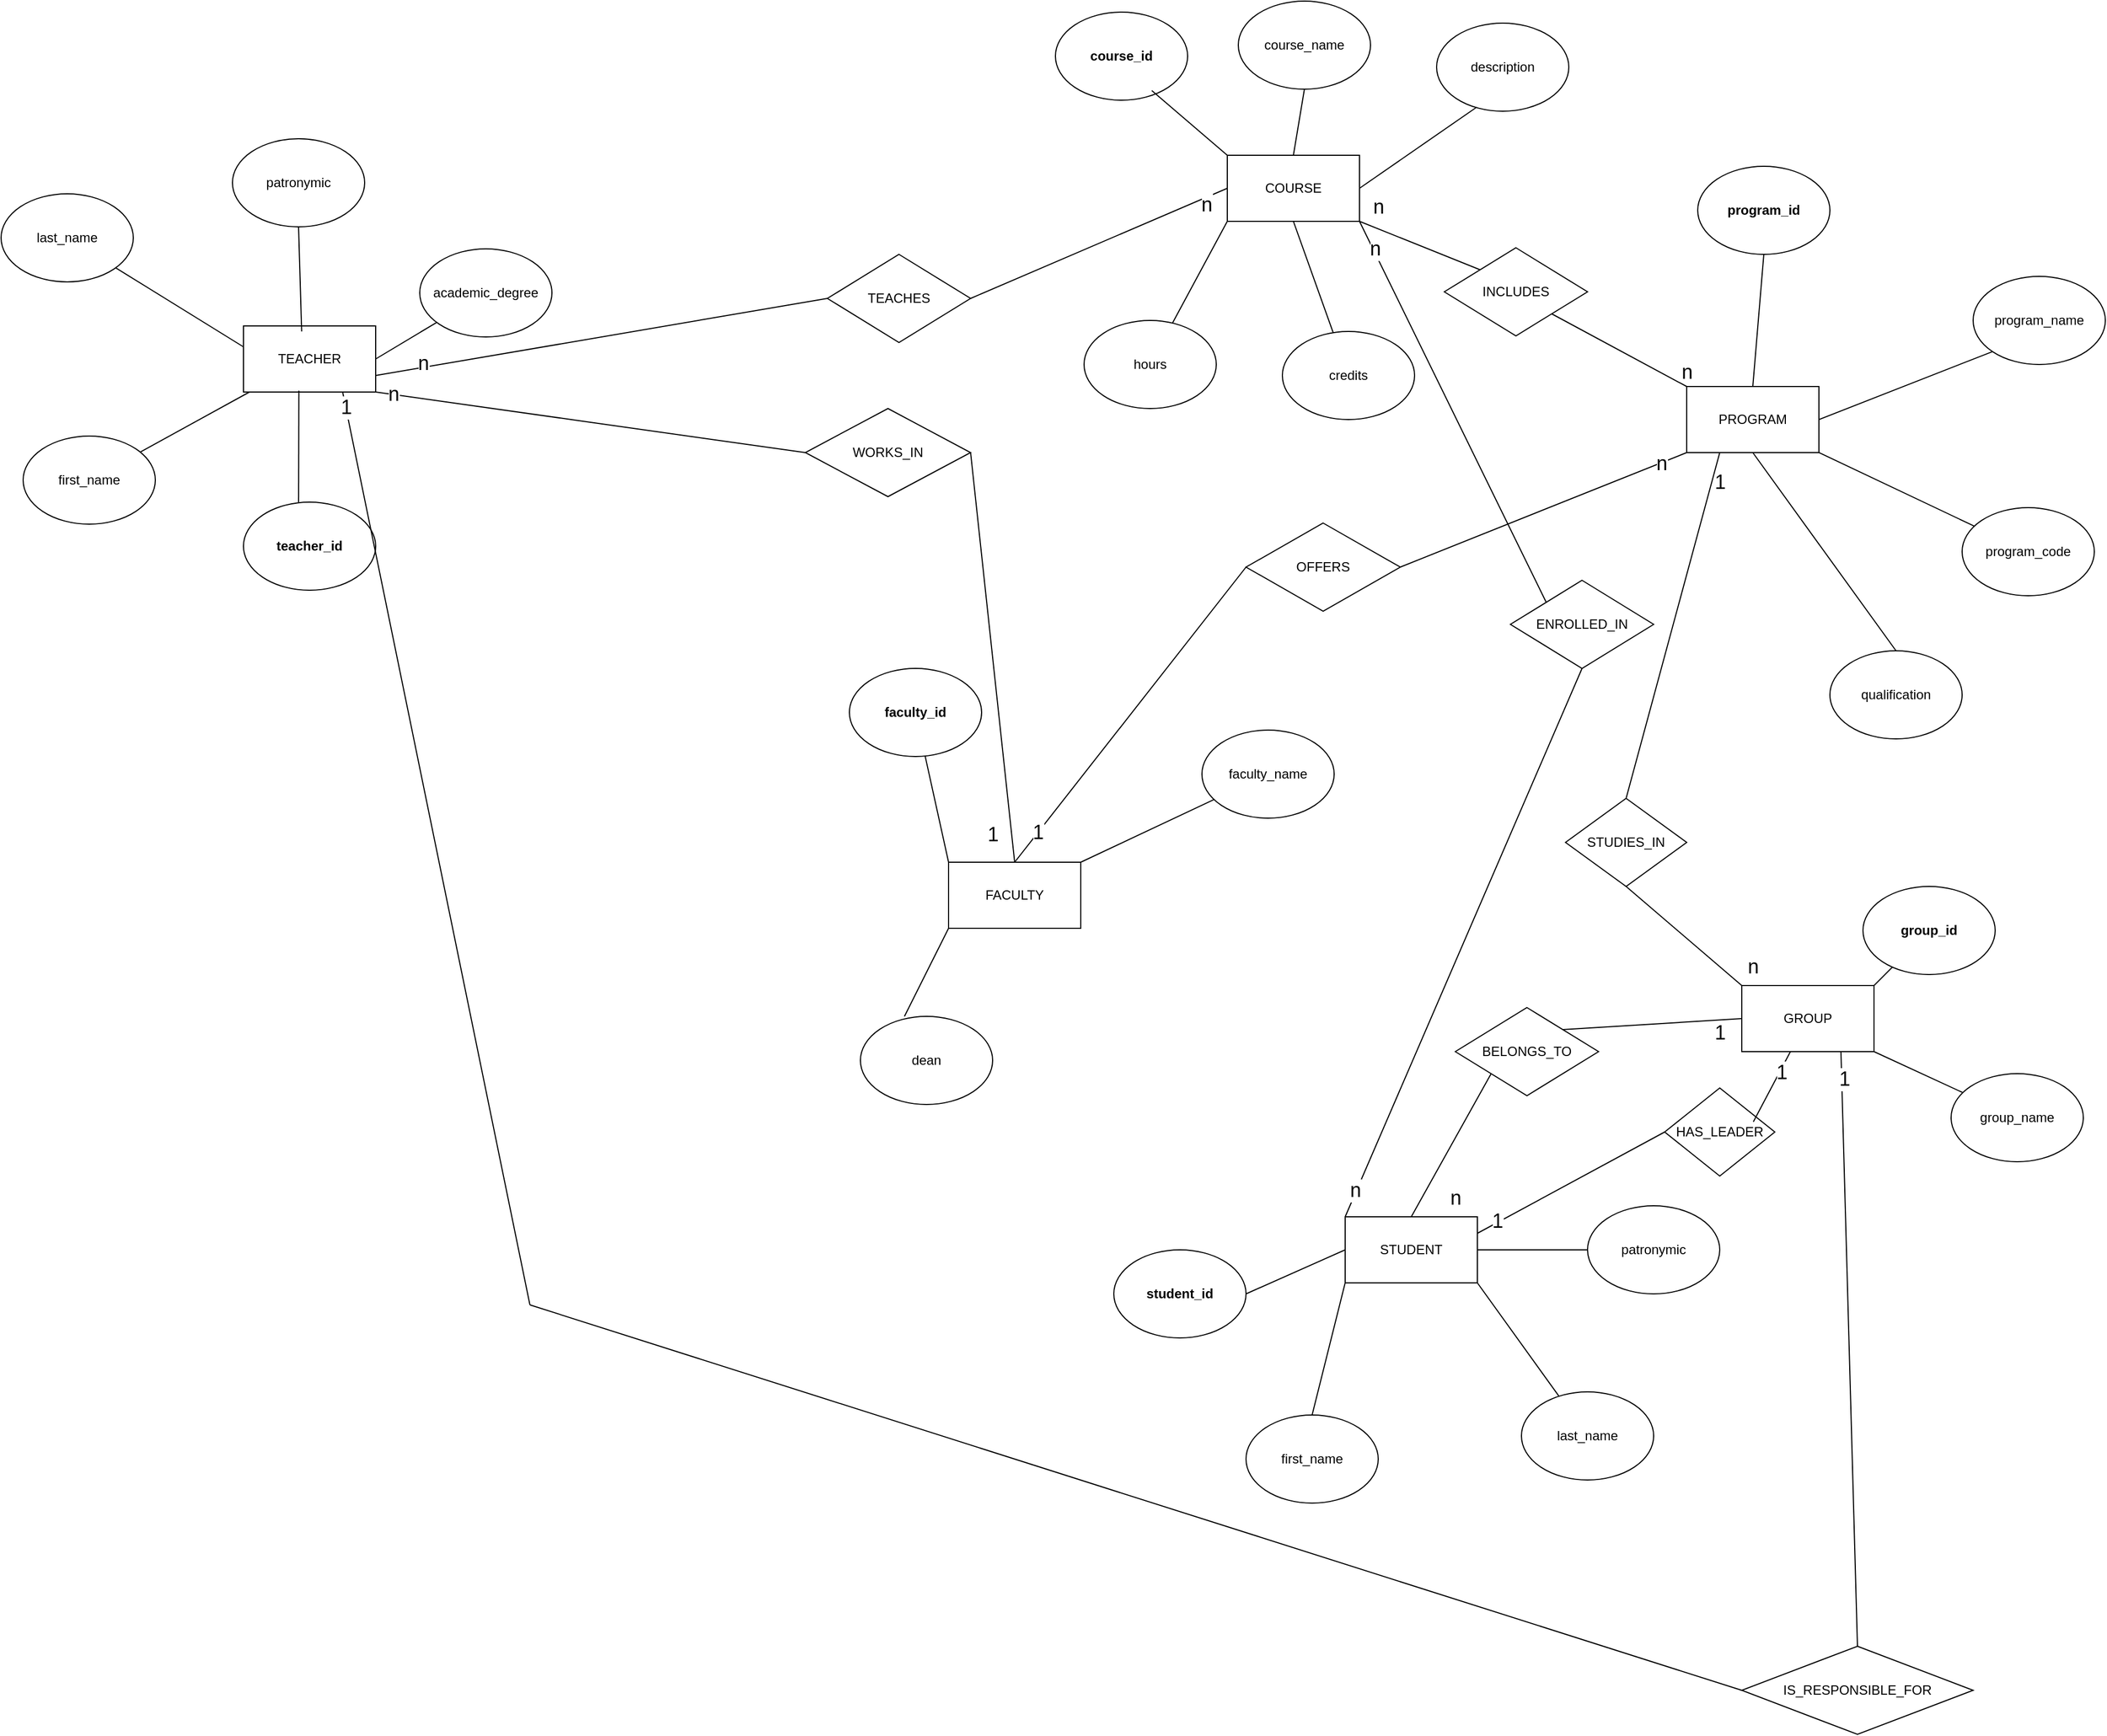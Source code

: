 <mxfile version="28.2.1">
  <diagram name="Страница — 1" id="1A4Rc3e6kyWmaYKOEMZM">
    <mxGraphModel dx="2875" dy="981" grid="1" gridSize="10" guides="1" tooltips="1" connect="1" arrows="1" fold="1" page="1" pageScale="1" pageWidth="827" pageHeight="1169" math="0" shadow="0">
      <root>
        <mxCell id="0" />
        <mxCell id="1" parent="0" />
        <mxCell id="6r_czfJmqFWzA4xo3NPq-1" value="FACULTY" style="rounded=0;whiteSpace=wrap;html=1;" vertex="1" parent="1">
          <mxGeometry x="380" y="848" width="120" height="60" as="geometry" />
        </mxCell>
        <mxCell id="6r_czfJmqFWzA4xo3NPq-2" value="PROGRAM" style="rounded=0;whiteSpace=wrap;html=1;" vertex="1" parent="1">
          <mxGeometry x="1050" y="416" width="120" height="60" as="geometry" />
        </mxCell>
        <mxCell id="6r_czfJmqFWzA4xo3NPq-3" value="TEACHER" style="rounded=0;whiteSpace=wrap;html=1;" vertex="1" parent="1">
          <mxGeometry x="-260" y="361" width="120" height="60" as="geometry" />
        </mxCell>
        <mxCell id="6r_czfJmqFWzA4xo3NPq-4" value="COURSE" style="rounded=0;whiteSpace=wrap;html=1;" vertex="1" parent="1">
          <mxGeometry x="633" y="206" width="120" height="60" as="geometry" />
        </mxCell>
        <mxCell id="6r_czfJmqFWzA4xo3NPq-5" value="GROUP" style="rounded=0;whiteSpace=wrap;html=1;" vertex="1" parent="1">
          <mxGeometry x="1100" y="960" width="120" height="60" as="geometry" />
        </mxCell>
        <mxCell id="6r_czfJmqFWzA4xo3NPq-6" value="STUDENT" style="rounded=0;whiteSpace=wrap;html=1;" vertex="1" parent="1">
          <mxGeometry x="740" y="1170" width="120" height="60" as="geometry" />
        </mxCell>
        <mxCell id="6r_czfJmqFWzA4xo3NPq-8" value="&lt;b&gt;faculty_id&lt;/b&gt;" style="ellipse;whiteSpace=wrap;html=1;" vertex="1" parent="1">
          <mxGeometry x="290" y="672" width="120" height="80" as="geometry" />
        </mxCell>
        <mxCell id="6r_czfJmqFWzA4xo3NPq-10" value="faculty_name" style="ellipse;whiteSpace=wrap;html=1;" vertex="1" parent="1">
          <mxGeometry x="610" y="728" width="120" height="80" as="geometry" />
        </mxCell>
        <mxCell id="6r_czfJmqFWzA4xo3NPq-11" value="dean" style="ellipse;whiteSpace=wrap;html=1;" vertex="1" parent="1">
          <mxGeometry x="300" y="988" width="120" height="80" as="geometry" />
        </mxCell>
        <mxCell id="6r_czfJmqFWzA4xo3NPq-12" value="" style="endArrow=none;html=1;rounded=0;exitX=0;exitY=0;exitDx=0;exitDy=0;" edge="1" parent="1" source="6r_czfJmqFWzA4xo3NPq-1" target="6r_czfJmqFWzA4xo3NPq-8">
          <mxGeometry width="50" height="50" relative="1" as="geometry">
            <mxPoint x="340" y="888" as="sourcePoint" />
            <mxPoint x="390" y="838" as="targetPoint" />
          </mxGeometry>
        </mxCell>
        <mxCell id="6r_czfJmqFWzA4xo3NPq-13" value="" style="endArrow=none;html=1;rounded=0;exitX=0.333;exitY=0;exitDx=0;exitDy=0;exitPerimeter=0;entryX=0;entryY=1;entryDx=0;entryDy=0;" edge="1" parent="1" source="6r_czfJmqFWzA4xo3NPq-11" target="6r_czfJmqFWzA4xo3NPq-1">
          <mxGeometry width="50" height="50" relative="1" as="geometry">
            <mxPoint x="340" y="888" as="sourcePoint" />
            <mxPoint x="390" y="838" as="targetPoint" />
          </mxGeometry>
        </mxCell>
        <mxCell id="6r_czfJmqFWzA4xo3NPq-14" value="" style="endArrow=none;html=1;rounded=0;exitX=1;exitY=0;exitDx=0;exitDy=0;" edge="1" parent="1" source="6r_czfJmqFWzA4xo3NPq-1" target="6r_czfJmqFWzA4xo3NPq-10">
          <mxGeometry width="50" height="50" relative="1" as="geometry">
            <mxPoint x="340" y="888" as="sourcePoint" />
            <mxPoint x="390" y="838" as="targetPoint" />
            <Array as="points" />
          </mxGeometry>
        </mxCell>
        <mxCell id="6r_czfJmqFWzA4xo3NPq-15" value="qualification" style="ellipse;whiteSpace=wrap;html=1;" vertex="1" parent="1">
          <mxGeometry x="1180" y="656" width="120" height="80" as="geometry" />
        </mxCell>
        <mxCell id="6r_czfJmqFWzA4xo3NPq-16" value="&lt;b&gt;program_id&lt;/b&gt;" style="ellipse;whiteSpace=wrap;html=1;" vertex="1" parent="1">
          <mxGeometry x="1060" y="216" width="120" height="80" as="geometry" />
        </mxCell>
        <mxCell id="6r_czfJmqFWzA4xo3NPq-17" value="program_code" style="ellipse;whiteSpace=wrap;html=1;" vertex="1" parent="1">
          <mxGeometry x="1300" y="526" width="120" height="80" as="geometry" />
        </mxCell>
        <mxCell id="6r_czfJmqFWzA4xo3NPq-18" value="program_name" style="ellipse;whiteSpace=wrap;html=1;" vertex="1" parent="1">
          <mxGeometry x="1310" y="316" width="120" height="80" as="geometry" />
        </mxCell>
        <mxCell id="6r_czfJmqFWzA4xo3NPq-20" value="" style="endArrow=none;html=1;rounded=0;exitX=0.5;exitY=0;exitDx=0;exitDy=0;entryX=0.5;entryY=1;entryDx=0;entryDy=0;" edge="1" parent="1" source="6r_czfJmqFWzA4xo3NPq-2" target="6r_czfJmqFWzA4xo3NPq-16">
          <mxGeometry width="50" height="50" relative="1" as="geometry">
            <mxPoint x="1000" y="646" as="sourcePoint" />
            <mxPoint x="1110" y="306" as="targetPoint" />
          </mxGeometry>
        </mxCell>
        <mxCell id="6r_czfJmqFWzA4xo3NPq-21" value="" style="endArrow=none;html=1;rounded=0;entryX=0;entryY=1;entryDx=0;entryDy=0;exitX=1;exitY=0.5;exitDx=0;exitDy=0;" edge="1" parent="1" source="6r_czfJmqFWzA4xo3NPq-2" target="6r_czfJmqFWzA4xo3NPq-18">
          <mxGeometry width="50" height="50" relative="1" as="geometry">
            <mxPoint x="1000" y="646" as="sourcePoint" />
            <mxPoint x="1050" y="596" as="targetPoint" />
          </mxGeometry>
        </mxCell>
        <mxCell id="6r_czfJmqFWzA4xo3NPq-22" value="" style="endArrow=none;html=1;rounded=0;exitX=1;exitY=1;exitDx=0;exitDy=0;" edge="1" parent="1" source="6r_czfJmqFWzA4xo3NPq-2" target="6r_czfJmqFWzA4xo3NPq-17">
          <mxGeometry width="50" height="50" relative="1" as="geometry">
            <mxPoint x="1000" y="646" as="sourcePoint" />
            <mxPoint x="1050" y="596" as="targetPoint" />
          </mxGeometry>
        </mxCell>
        <mxCell id="6r_czfJmqFWzA4xo3NPq-23" value="" style="endArrow=none;html=1;rounded=0;entryX=0.5;entryY=0;entryDx=0;entryDy=0;exitX=0.5;exitY=1;exitDx=0;exitDy=0;" edge="1" parent="1" source="6r_czfJmqFWzA4xo3NPq-2" target="6r_czfJmqFWzA4xo3NPq-15">
          <mxGeometry width="50" height="50" relative="1" as="geometry">
            <mxPoint x="1000" y="646" as="sourcePoint" />
            <mxPoint x="1050" y="596" as="targetPoint" />
          </mxGeometry>
        </mxCell>
        <mxCell id="6r_czfJmqFWzA4xo3NPq-24" value="patronymic" style="ellipse;whiteSpace=wrap;html=1;" vertex="1" parent="1">
          <mxGeometry x="-270" y="191" width="120" height="80" as="geometry" />
        </mxCell>
        <mxCell id="6r_czfJmqFWzA4xo3NPq-25" value="last_name" style="ellipse;whiteSpace=wrap;html=1;" vertex="1" parent="1">
          <mxGeometry x="-480" y="241" width="120" height="80" as="geometry" />
        </mxCell>
        <mxCell id="6r_czfJmqFWzA4xo3NPq-26" value="first_name" style="ellipse;whiteSpace=wrap;html=1;" vertex="1" parent="1">
          <mxGeometry x="-460" y="461" width="120" height="80" as="geometry" />
        </mxCell>
        <mxCell id="6r_czfJmqFWzA4xo3NPq-27" value="&lt;b&gt;teacher_id&lt;/b&gt;" style="ellipse;whiteSpace=wrap;html=1;" vertex="1" parent="1">
          <mxGeometry x="-260" y="521" width="120" height="80" as="geometry" />
        </mxCell>
        <mxCell id="6r_czfJmqFWzA4xo3NPq-28" value="academic_degree" style="ellipse;whiteSpace=wrap;html=1;" vertex="1" parent="1">
          <mxGeometry x="-100" y="291" width="120" height="80" as="geometry" />
        </mxCell>
        <mxCell id="6r_czfJmqFWzA4xo3NPq-29" value="" style="endArrow=none;html=1;rounded=0;exitX=0.419;exitY=0.979;exitDx=0;exitDy=0;exitPerimeter=0;entryX=0.417;entryY=0;entryDx=0;entryDy=0;entryPerimeter=0;" edge="1" parent="1" source="6r_czfJmqFWzA4xo3NPq-3" target="6r_czfJmqFWzA4xo3NPq-27">
          <mxGeometry width="50" height="50" relative="1" as="geometry">
            <mxPoint x="-80" y="611" as="sourcePoint" />
            <mxPoint x="-30" y="561" as="targetPoint" />
          </mxGeometry>
        </mxCell>
        <mxCell id="6r_czfJmqFWzA4xo3NPq-30" value="" style="endArrow=none;html=1;rounded=0;exitX=1;exitY=0.5;exitDx=0;exitDy=0;" edge="1" parent="1" source="6r_czfJmqFWzA4xo3NPq-3" target="6r_czfJmqFWzA4xo3NPq-28">
          <mxGeometry width="50" height="50" relative="1" as="geometry">
            <mxPoint x="-80" y="611" as="sourcePoint" />
            <mxPoint x="-30" y="561" as="targetPoint" />
          </mxGeometry>
        </mxCell>
        <mxCell id="6r_czfJmqFWzA4xo3NPq-31" value="" style="endArrow=none;html=1;rounded=0;" edge="1" parent="1" source="6r_czfJmqFWzA4xo3NPq-3" target="6r_czfJmqFWzA4xo3NPq-26">
          <mxGeometry width="50" height="50" relative="1" as="geometry">
            <mxPoint x="-80" y="611" as="sourcePoint" />
            <mxPoint x="-30" y="561" as="targetPoint" />
          </mxGeometry>
        </mxCell>
        <mxCell id="6r_czfJmqFWzA4xo3NPq-32" value="" style="endArrow=none;html=1;rounded=0;entryX=0.5;entryY=1;entryDx=0;entryDy=0;exitX=0.44;exitY=0.083;exitDx=0;exitDy=0;exitPerimeter=0;" edge="1" parent="1" source="6r_czfJmqFWzA4xo3NPq-3" target="6r_czfJmqFWzA4xo3NPq-24">
          <mxGeometry width="50" height="50" relative="1" as="geometry">
            <mxPoint x="-80" y="611" as="sourcePoint" />
            <mxPoint x="-30" y="561" as="targetPoint" />
          </mxGeometry>
        </mxCell>
        <mxCell id="6r_czfJmqFWzA4xo3NPq-33" value="" style="endArrow=none;html=1;rounded=0;" edge="1" parent="1" target="6r_czfJmqFWzA4xo3NPq-25">
          <mxGeometry width="50" height="50" relative="1" as="geometry">
            <mxPoint x="-260" y="380" as="sourcePoint" />
            <mxPoint x="-30" y="561" as="targetPoint" />
          </mxGeometry>
        </mxCell>
        <mxCell id="6r_czfJmqFWzA4xo3NPq-34" value="hours" style="ellipse;whiteSpace=wrap;html=1;" vertex="1" parent="1">
          <mxGeometry x="503" y="356" width="120" height="80" as="geometry" />
        </mxCell>
        <mxCell id="6r_czfJmqFWzA4xo3NPq-35" value="credits" style="ellipse;whiteSpace=wrap;html=1;" vertex="1" parent="1">
          <mxGeometry x="683" y="366" width="120" height="80" as="geometry" />
        </mxCell>
        <mxCell id="6r_czfJmqFWzA4xo3NPq-36" value="description" style="ellipse;whiteSpace=wrap;html=1;" vertex="1" parent="1">
          <mxGeometry x="823" y="86" width="120" height="80" as="geometry" />
        </mxCell>
        <mxCell id="6r_czfJmqFWzA4xo3NPq-37" value="course_name" style="ellipse;whiteSpace=wrap;html=1;" vertex="1" parent="1">
          <mxGeometry x="643" y="66" width="120" height="80" as="geometry" />
        </mxCell>
        <mxCell id="6r_czfJmqFWzA4xo3NPq-38" value="&lt;b&gt;course_id&lt;/b&gt;" style="ellipse;whiteSpace=wrap;html=1;" vertex="1" parent="1">
          <mxGeometry x="477" y="76" width="120" height="80" as="geometry" />
        </mxCell>
        <mxCell id="6r_czfJmqFWzA4xo3NPq-39" value="" style="endArrow=none;html=1;rounded=0;entryX=0;entryY=1;entryDx=0;entryDy=0;" edge="1" parent="1" source="6r_czfJmqFWzA4xo3NPq-34" target="6r_czfJmqFWzA4xo3NPq-4">
          <mxGeometry width="50" height="50" relative="1" as="geometry">
            <mxPoint x="613" y="396" as="sourcePoint" />
            <mxPoint x="663" y="346" as="targetPoint" />
          </mxGeometry>
        </mxCell>
        <mxCell id="6r_czfJmqFWzA4xo3NPq-40" value="" style="endArrow=none;html=1;rounded=0;entryX=0.5;entryY=1;entryDx=0;entryDy=0;" edge="1" parent="1" source="6r_czfJmqFWzA4xo3NPq-35" target="6r_czfJmqFWzA4xo3NPq-4">
          <mxGeometry width="50" height="50" relative="1" as="geometry">
            <mxPoint x="613" y="396" as="sourcePoint" />
            <mxPoint x="663" y="346" as="targetPoint" />
          </mxGeometry>
        </mxCell>
        <mxCell id="6r_czfJmqFWzA4xo3NPq-41" value="" style="endArrow=none;html=1;rounded=0;entryX=1;entryY=0.5;entryDx=0;entryDy=0;exitX=0.304;exitY=0.953;exitDx=0;exitDy=0;exitPerimeter=0;" edge="1" parent="1" source="6r_czfJmqFWzA4xo3NPq-36" target="6r_czfJmqFWzA4xo3NPq-4">
          <mxGeometry width="50" height="50" relative="1" as="geometry">
            <mxPoint x="613" y="396" as="sourcePoint" />
            <mxPoint x="663" y="346" as="targetPoint" />
          </mxGeometry>
        </mxCell>
        <mxCell id="6r_czfJmqFWzA4xo3NPq-42" value="" style="endArrow=none;html=1;rounded=0;entryX=0.729;entryY=0.891;entryDx=0;entryDy=0;entryPerimeter=0;exitX=0;exitY=0;exitDx=0;exitDy=0;" edge="1" parent="1" source="6r_czfJmqFWzA4xo3NPq-4" target="6r_czfJmqFWzA4xo3NPq-38">
          <mxGeometry width="50" height="50" relative="1" as="geometry">
            <mxPoint x="583" y="236" as="sourcePoint" />
            <mxPoint x="633" y="186" as="targetPoint" />
          </mxGeometry>
        </mxCell>
        <mxCell id="6r_czfJmqFWzA4xo3NPq-43" value="" style="endArrow=none;html=1;rounded=0;entryX=0.5;entryY=1;entryDx=0;entryDy=0;exitX=0.5;exitY=0;exitDx=0;exitDy=0;" edge="1" parent="1" source="6r_czfJmqFWzA4xo3NPq-4" target="6r_czfJmqFWzA4xo3NPq-37">
          <mxGeometry width="50" height="50" relative="1" as="geometry">
            <mxPoint x="613" y="396" as="sourcePoint" />
            <mxPoint x="663" y="346" as="targetPoint" />
          </mxGeometry>
        </mxCell>
        <mxCell id="6r_czfJmqFWzA4xo3NPq-44" value="group_name" style="ellipse;whiteSpace=wrap;html=1;" vertex="1" parent="1">
          <mxGeometry x="1290" y="1040" width="120" height="80" as="geometry" />
        </mxCell>
        <mxCell id="6r_czfJmqFWzA4xo3NPq-45" value="&lt;b&gt;group_id&lt;/b&gt;" style="ellipse;whiteSpace=wrap;html=1;" vertex="1" parent="1">
          <mxGeometry x="1210" y="870" width="120" height="80" as="geometry" />
        </mxCell>
        <mxCell id="6r_czfJmqFWzA4xo3NPq-46" value="" style="endArrow=none;html=1;rounded=0;entryX=1;entryY=1;entryDx=0;entryDy=0;" edge="1" parent="1" source="6r_czfJmqFWzA4xo3NPq-44" target="6r_czfJmqFWzA4xo3NPq-5">
          <mxGeometry width="50" height="50" relative="1" as="geometry">
            <mxPoint x="1470" y="1210" as="sourcePoint" />
            <mxPoint x="1520" y="1160" as="targetPoint" />
          </mxGeometry>
        </mxCell>
        <mxCell id="6r_czfJmqFWzA4xo3NPq-47" value="" style="endArrow=none;html=1;rounded=0;exitX=1;exitY=0;exitDx=0;exitDy=0;" edge="1" parent="1" source="6r_czfJmqFWzA4xo3NPq-5" target="6r_czfJmqFWzA4xo3NPq-45">
          <mxGeometry width="50" height="50" relative="1" as="geometry">
            <mxPoint x="1470" y="1210" as="sourcePoint" />
            <mxPoint x="1520" y="1160" as="targetPoint" />
          </mxGeometry>
        </mxCell>
        <mxCell id="6r_czfJmqFWzA4xo3NPq-48" value="&lt;b&gt;student_id&lt;/b&gt;" style="ellipse;whiteSpace=wrap;html=1;" vertex="1" parent="1">
          <mxGeometry x="530" y="1200" width="120" height="80" as="geometry" />
        </mxCell>
        <mxCell id="6r_czfJmqFWzA4xo3NPq-49" value="first_name" style="ellipse;whiteSpace=wrap;html=1;" vertex="1" parent="1">
          <mxGeometry x="650" y="1350" width="120" height="80" as="geometry" />
        </mxCell>
        <mxCell id="6r_czfJmqFWzA4xo3NPq-50" value="last_name" style="ellipse;whiteSpace=wrap;html=1;" vertex="1" parent="1">
          <mxGeometry x="900" y="1329" width="120" height="80" as="geometry" />
        </mxCell>
        <mxCell id="6r_czfJmqFWzA4xo3NPq-51" value="patronymic" style="ellipse;whiteSpace=wrap;html=1;" vertex="1" parent="1">
          <mxGeometry x="960" y="1160" width="120" height="80" as="geometry" />
        </mxCell>
        <mxCell id="6r_czfJmqFWzA4xo3NPq-52" value="" style="endArrow=none;html=1;rounded=0;entryX=0;entryY=0.5;entryDx=0;entryDy=0;exitX=1;exitY=0.5;exitDx=0;exitDy=0;" edge="1" parent="1" source="6r_czfJmqFWzA4xo3NPq-48" target="6r_czfJmqFWzA4xo3NPq-6">
          <mxGeometry width="50" height="50" relative="1" as="geometry">
            <mxPoint x="660" y="1290" as="sourcePoint" />
            <mxPoint x="710" y="1240" as="targetPoint" />
          </mxGeometry>
        </mxCell>
        <mxCell id="6r_czfJmqFWzA4xo3NPq-53" value="" style="endArrow=none;html=1;rounded=0;entryX=0;entryY=1;entryDx=0;entryDy=0;exitX=0.5;exitY=0;exitDx=0;exitDy=0;" edge="1" parent="1" source="6r_czfJmqFWzA4xo3NPq-49" target="6r_czfJmqFWzA4xo3NPq-6">
          <mxGeometry width="50" height="50" relative="1" as="geometry">
            <mxPoint x="660" y="1290" as="sourcePoint" />
            <mxPoint x="710" y="1240" as="targetPoint" />
          </mxGeometry>
        </mxCell>
        <mxCell id="6r_czfJmqFWzA4xo3NPq-54" value="" style="endArrow=none;html=1;rounded=0;entryX=1;entryY=1;entryDx=0;entryDy=0;" edge="1" parent="1" source="6r_czfJmqFWzA4xo3NPq-50" target="6r_czfJmqFWzA4xo3NPq-6">
          <mxGeometry width="50" height="50" relative="1" as="geometry">
            <mxPoint x="660" y="1290" as="sourcePoint" />
            <mxPoint x="710" y="1240" as="targetPoint" />
          </mxGeometry>
        </mxCell>
        <mxCell id="6r_czfJmqFWzA4xo3NPq-55" value="" style="endArrow=none;html=1;rounded=0;entryX=1;entryY=0.5;entryDx=0;entryDy=0;" edge="1" parent="1" source="6r_czfJmqFWzA4xo3NPq-51" target="6r_czfJmqFWzA4xo3NPq-6">
          <mxGeometry width="50" height="50" relative="1" as="geometry">
            <mxPoint x="660" y="1290" as="sourcePoint" />
            <mxPoint x="710" y="1240" as="targetPoint" />
          </mxGeometry>
        </mxCell>
        <mxCell id="6r_czfJmqFWzA4xo3NPq-56" value="OFFERS" style="rhombus;whiteSpace=wrap;html=1;" vertex="1" parent="1">
          <mxGeometry x="650" y="540" width="140" height="80" as="geometry" />
        </mxCell>
        <mxCell id="6r_czfJmqFWzA4xo3NPq-57" value="" style="endArrow=none;html=1;rounded=0;exitX=0.5;exitY=0;exitDx=0;exitDy=0;entryX=0;entryY=0.5;entryDx=0;entryDy=0;" edge="1" parent="1" source="6r_czfJmqFWzA4xo3NPq-1" target="6r_czfJmqFWzA4xo3NPq-56">
          <mxGeometry width="50" height="50" relative="1" as="geometry">
            <mxPoint x="750" y="720" as="sourcePoint" />
            <mxPoint x="800" y="670" as="targetPoint" />
          </mxGeometry>
        </mxCell>
        <mxCell id="6r_czfJmqFWzA4xo3NPq-82" value="&lt;font style=&quot;font-size: 18px;&quot;&gt;1&lt;/font&gt;" style="edgeLabel;html=1;align=center;verticalAlign=middle;resizable=0;points=[];" vertex="1" connectable="0" parent="6r_czfJmqFWzA4xo3NPq-57">
          <mxGeometry x="-0.8" relative="1" as="geometry">
            <mxPoint as="offset" />
          </mxGeometry>
        </mxCell>
        <mxCell id="6r_czfJmqFWzA4xo3NPq-58" value="" style="endArrow=none;html=1;rounded=0;entryX=0;entryY=1;entryDx=0;entryDy=0;exitX=1;exitY=0.5;exitDx=0;exitDy=0;" edge="1" parent="1" source="6r_czfJmqFWzA4xo3NPq-56" target="6r_czfJmqFWzA4xo3NPq-2">
          <mxGeometry width="50" height="50" relative="1" as="geometry">
            <mxPoint x="750" y="720" as="sourcePoint" />
            <mxPoint x="800" y="670" as="targetPoint" />
          </mxGeometry>
        </mxCell>
        <mxCell id="6r_czfJmqFWzA4xo3NPq-80" value="&lt;font style=&quot;font-size: 18px;&quot;&gt;n&lt;/font&gt;" style="edgeLabel;html=1;align=center;verticalAlign=middle;resizable=0;points=[];" vertex="1" connectable="0" parent="6r_czfJmqFWzA4xo3NPq-58">
          <mxGeometry x="0.823" y="-1" relative="1" as="geometry">
            <mxPoint as="offset" />
          </mxGeometry>
        </mxCell>
        <mxCell id="6r_czfJmqFWzA4xo3NPq-59" value="WORKS_IN" style="rhombus;whiteSpace=wrap;html=1;" vertex="1" parent="1">
          <mxGeometry x="250" y="436" width="150" height="80" as="geometry" />
        </mxCell>
        <mxCell id="6r_czfJmqFWzA4xo3NPq-60" value="" style="endArrow=none;html=1;rounded=0;entryX=0;entryY=0.5;entryDx=0;entryDy=0;exitX=1;exitY=1;exitDx=0;exitDy=0;" edge="1" parent="1" source="6r_czfJmqFWzA4xo3NPq-3" target="6r_czfJmqFWzA4xo3NPq-59">
          <mxGeometry width="50" height="50" relative="1" as="geometry">
            <mxPoint x="290" y="560" as="sourcePoint" />
            <mxPoint x="340" y="510" as="targetPoint" />
          </mxGeometry>
        </mxCell>
        <mxCell id="6r_czfJmqFWzA4xo3NPq-108" value="&lt;font style=&quot;font-size: 18px;&quot;&gt;n&lt;/font&gt;" style="edgeLabel;html=1;align=center;verticalAlign=middle;resizable=0;points=[];" vertex="1" connectable="0" parent="6r_czfJmqFWzA4xo3NPq-60">
          <mxGeometry x="-0.918" relative="1" as="geometry">
            <mxPoint as="offset" />
          </mxGeometry>
        </mxCell>
        <mxCell id="6r_czfJmqFWzA4xo3NPq-61" value="" style="endArrow=none;html=1;rounded=0;entryX=1;entryY=0.5;entryDx=0;entryDy=0;exitX=0.5;exitY=0;exitDx=0;exitDy=0;" edge="1" parent="1" source="6r_czfJmqFWzA4xo3NPq-1" target="6r_czfJmqFWzA4xo3NPq-59">
          <mxGeometry width="50" height="50" relative="1" as="geometry">
            <mxPoint x="290" y="560" as="sourcePoint" />
            <mxPoint x="340" y="510" as="targetPoint" />
          </mxGeometry>
        </mxCell>
        <mxCell id="6r_czfJmqFWzA4xo3NPq-64" value="STUDIES_IN" style="rhombus;whiteSpace=wrap;html=1;" vertex="1" parent="1">
          <mxGeometry x="940" y="790" width="110" height="80" as="geometry" />
        </mxCell>
        <mxCell id="6r_czfJmqFWzA4xo3NPq-65" value="" style="endArrow=none;html=1;rounded=0;entryX=0.5;entryY=1;entryDx=0;entryDy=0;exitX=0;exitY=0;exitDx=0;exitDy=0;" edge="1" parent="1" source="6r_czfJmqFWzA4xo3NPq-5" target="6r_czfJmqFWzA4xo3NPq-64">
          <mxGeometry width="50" height="50" relative="1" as="geometry">
            <mxPoint x="990" y="960" as="sourcePoint" />
            <mxPoint x="1040" y="910" as="targetPoint" />
          </mxGeometry>
        </mxCell>
        <mxCell id="6r_czfJmqFWzA4xo3NPq-66" value="" style="endArrow=none;html=1;rounded=0;entryX=0.25;entryY=1;entryDx=0;entryDy=0;exitX=0.5;exitY=0;exitDx=0;exitDy=0;" edge="1" parent="1" source="6r_czfJmqFWzA4xo3NPq-64" target="6r_czfJmqFWzA4xo3NPq-2">
          <mxGeometry width="50" height="50" relative="1" as="geometry">
            <mxPoint x="990" y="960" as="sourcePoint" />
            <mxPoint x="1040" y="910" as="targetPoint" />
          </mxGeometry>
        </mxCell>
        <mxCell id="6r_czfJmqFWzA4xo3NPq-67" value="BELONGS_TO" style="rhombus;whiteSpace=wrap;html=1;" vertex="1" parent="1">
          <mxGeometry x="840" y="980" width="130" height="80" as="geometry" />
        </mxCell>
        <mxCell id="6r_czfJmqFWzA4xo3NPq-68" value="" style="endArrow=none;html=1;rounded=0;exitX=0.5;exitY=0;exitDx=0;exitDy=0;entryX=0;entryY=1;entryDx=0;entryDy=0;" edge="1" parent="1" source="6r_czfJmqFWzA4xo3NPq-6" target="6r_czfJmqFWzA4xo3NPq-67">
          <mxGeometry width="50" height="50" relative="1" as="geometry">
            <mxPoint x="870" y="1050" as="sourcePoint" />
            <mxPoint x="920" y="1000" as="targetPoint" />
          </mxGeometry>
        </mxCell>
        <mxCell id="6r_czfJmqFWzA4xo3NPq-69" value="" style="endArrow=none;html=1;rounded=0;entryX=0;entryY=0.5;entryDx=0;entryDy=0;exitX=1;exitY=0;exitDx=0;exitDy=0;" edge="1" parent="1" source="6r_czfJmqFWzA4xo3NPq-67" target="6r_czfJmqFWzA4xo3NPq-5">
          <mxGeometry width="50" height="50" relative="1" as="geometry">
            <mxPoint x="870" y="1050" as="sourcePoint" />
            <mxPoint x="920" y="1000" as="targetPoint" />
          </mxGeometry>
        </mxCell>
        <mxCell id="6r_czfJmqFWzA4xo3NPq-70" value="INCLUDES" style="rhombus;whiteSpace=wrap;html=1;" vertex="1" parent="1">
          <mxGeometry x="830" y="290" width="130" height="80" as="geometry" />
        </mxCell>
        <mxCell id="6r_czfJmqFWzA4xo3NPq-71" value="" style="endArrow=none;html=1;rounded=0;entryX=0;entryY=0;entryDx=0;entryDy=0;exitX=1;exitY=1;exitDx=0;exitDy=0;" edge="1" parent="1" source="6r_czfJmqFWzA4xo3NPq-70" target="6r_czfJmqFWzA4xo3NPq-2">
          <mxGeometry width="50" height="50" relative="1" as="geometry">
            <mxPoint x="800" y="640" as="sourcePoint" />
            <mxPoint x="850" y="590" as="targetPoint" />
          </mxGeometry>
        </mxCell>
        <mxCell id="6r_czfJmqFWzA4xo3NPq-72" value="" style="endArrow=none;html=1;rounded=0;entryX=0;entryY=0;entryDx=0;entryDy=0;exitX=1;exitY=1;exitDx=0;exitDy=0;" edge="1" parent="1" source="6r_czfJmqFWzA4xo3NPq-4" target="6r_czfJmqFWzA4xo3NPq-70">
          <mxGeometry width="50" height="50" relative="1" as="geometry">
            <mxPoint x="800" y="640" as="sourcePoint" />
            <mxPoint x="850" y="590" as="targetPoint" />
          </mxGeometry>
        </mxCell>
        <mxCell id="6r_czfJmqFWzA4xo3NPq-73" value="TEACHES" style="rhombus;whiteSpace=wrap;html=1;" vertex="1" parent="1">
          <mxGeometry x="270" y="296" width="130" height="80" as="geometry" />
        </mxCell>
        <mxCell id="6r_czfJmqFWzA4xo3NPq-74" value="" style="endArrow=none;html=1;rounded=0;exitX=1;exitY=0.75;exitDx=0;exitDy=0;entryX=0;entryY=0.5;entryDx=0;entryDy=0;" edge="1" parent="1" source="6r_czfJmqFWzA4xo3NPq-3" target="6r_czfJmqFWzA4xo3NPq-73">
          <mxGeometry width="50" height="50" relative="1" as="geometry">
            <mxPoint x="300" y="630" as="sourcePoint" />
            <mxPoint x="350" y="580" as="targetPoint" />
          </mxGeometry>
        </mxCell>
        <mxCell id="6r_czfJmqFWzA4xo3NPq-91" value="&lt;font style=&quot;font-size: 18px;&quot;&gt;n&lt;/font&gt;" style="edgeLabel;html=1;align=center;verticalAlign=middle;resizable=0;points=[];" vertex="1" connectable="0" parent="6r_czfJmqFWzA4xo3NPq-74">
          <mxGeometry x="-0.781" y="4" relative="1" as="geometry">
            <mxPoint x="-1" as="offset" />
          </mxGeometry>
        </mxCell>
        <mxCell id="6r_czfJmqFWzA4xo3NPq-75" value="" style="endArrow=none;html=1;rounded=0;entryX=0;entryY=0.5;entryDx=0;entryDy=0;exitX=1;exitY=0.5;exitDx=0;exitDy=0;" edge="1" parent="1" source="6r_czfJmqFWzA4xo3NPq-73" target="6r_czfJmqFWzA4xo3NPq-4">
          <mxGeometry width="50" height="50" relative="1" as="geometry">
            <mxPoint x="300" y="630" as="sourcePoint" />
            <mxPoint x="350" y="580" as="targetPoint" />
          </mxGeometry>
        </mxCell>
        <mxCell id="6r_czfJmqFWzA4xo3NPq-92" value="&lt;font style=&quot;font-size: 18px;&quot;&gt;n&lt;/font&gt;" style="edgeLabel;html=1;align=center;verticalAlign=middle;resizable=0;points=[];" vertex="1" connectable="0" parent="6r_czfJmqFWzA4xo3NPq-75">
          <mxGeometry x="0.821" y="-5" relative="1" as="geometry">
            <mxPoint y="1" as="offset" />
          </mxGeometry>
        </mxCell>
        <mxCell id="6r_czfJmqFWzA4xo3NPq-76" value="ENROLLED_IN" style="rhombus;whiteSpace=wrap;html=1;" vertex="1" parent="1">
          <mxGeometry x="890" y="592" width="130" height="80" as="geometry" />
        </mxCell>
        <mxCell id="6r_czfJmqFWzA4xo3NPq-77" value="" style="endArrow=none;html=1;rounded=0;entryX=0.5;entryY=1;entryDx=0;entryDy=0;exitX=0;exitY=0;exitDx=0;exitDy=0;" edge="1" parent="1" source="6r_czfJmqFWzA4xo3NPq-6" target="6r_czfJmqFWzA4xo3NPq-76">
          <mxGeometry width="50" height="50" relative="1" as="geometry">
            <mxPoint x="720" y="780" as="sourcePoint" />
            <mxPoint x="770" y="730" as="targetPoint" />
          </mxGeometry>
        </mxCell>
        <mxCell id="6r_czfJmqFWzA4xo3NPq-93" value="&lt;font style=&quot;font-size: 18px;&quot;&gt;n&lt;/font&gt;" style="edgeLabel;html=1;align=center;verticalAlign=middle;resizable=0;points=[];" vertex="1" connectable="0" parent="6r_czfJmqFWzA4xo3NPq-77">
          <mxGeometry x="-0.906" y="1" relative="1" as="geometry">
            <mxPoint as="offset" />
          </mxGeometry>
        </mxCell>
        <mxCell id="6r_czfJmqFWzA4xo3NPq-78" value="" style="endArrow=none;html=1;rounded=0;entryX=0;entryY=0;entryDx=0;entryDy=0;exitX=1;exitY=1;exitDx=0;exitDy=0;" edge="1" parent="1" source="6r_czfJmqFWzA4xo3NPq-4" target="6r_czfJmqFWzA4xo3NPq-76">
          <mxGeometry width="50" height="50" relative="1" as="geometry">
            <mxPoint x="720" y="780" as="sourcePoint" />
            <mxPoint x="770" y="730" as="targetPoint" />
          </mxGeometry>
        </mxCell>
        <mxCell id="6r_czfJmqFWzA4xo3NPq-94" value="&lt;font style=&quot;font-size: 18px;&quot;&gt;n&lt;/font&gt;" style="edgeLabel;html=1;align=center;verticalAlign=middle;resizable=0;points=[];" vertex="1" connectable="0" parent="6r_czfJmqFWzA4xo3NPq-78">
          <mxGeometry x="-0.851" y="1" relative="1" as="geometry">
            <mxPoint as="offset" />
          </mxGeometry>
        </mxCell>
        <mxCell id="6r_czfJmqFWzA4xo3NPq-83" value="&lt;font style=&quot;font-size: 18px;&quot;&gt;1&lt;/font&gt;" style="text;html=1;align=center;verticalAlign=middle;resizable=0;points=[];autosize=1;strokeColor=none;fillColor=none;" vertex="1" parent="1">
          <mxGeometry x="405" y="803" width="30" height="40" as="geometry" />
        </mxCell>
        <mxCell id="6r_czfJmqFWzA4xo3NPq-85" value="&lt;font style=&quot;font-size: 18px;&quot;&gt;1&lt;/font&gt;" style="text;html=1;align=center;verticalAlign=middle;resizable=0;points=[];autosize=1;strokeColor=none;fillColor=none;" vertex="1" parent="1">
          <mxGeometry x="1065" y="483" width="30" height="40" as="geometry" />
        </mxCell>
        <mxCell id="6r_czfJmqFWzA4xo3NPq-86" value="&lt;font style=&quot;font-size: 18px;&quot;&gt;n&lt;/font&gt;" style="text;html=1;align=center;verticalAlign=middle;resizable=0;points=[];autosize=1;strokeColor=none;fillColor=none;" vertex="1" parent="1">
          <mxGeometry x="1095" y="923" width="30" height="40" as="geometry" />
        </mxCell>
        <mxCell id="6r_czfJmqFWzA4xo3NPq-87" value="&lt;font style=&quot;font-size: 18px;&quot;&gt;1&lt;/font&gt;" style="text;html=1;align=center;verticalAlign=middle;resizable=0;points=[];autosize=1;strokeColor=none;fillColor=none;" vertex="1" parent="1">
          <mxGeometry x="1065" y="983" width="30" height="40" as="geometry" />
        </mxCell>
        <mxCell id="6r_czfJmqFWzA4xo3NPq-88" value="&lt;font style=&quot;font-size: 18px;&quot;&gt;n&lt;/font&gt;" style="text;html=1;align=center;verticalAlign=middle;resizable=0;points=[];autosize=1;strokeColor=none;fillColor=none;" vertex="1" parent="1">
          <mxGeometry x="825" y="1133" width="30" height="40" as="geometry" />
        </mxCell>
        <mxCell id="6r_czfJmqFWzA4xo3NPq-89" value="&lt;font style=&quot;font-size: 18px;&quot;&gt;n&lt;/font&gt;" style="text;html=1;align=center;verticalAlign=middle;resizable=0;points=[];autosize=1;strokeColor=none;fillColor=none;" vertex="1" parent="1">
          <mxGeometry x="1035" y="383" width="30" height="40" as="geometry" />
        </mxCell>
        <mxCell id="6r_czfJmqFWzA4xo3NPq-90" value="&lt;font style=&quot;font-size: 18px;&quot;&gt;n&lt;/font&gt;" style="text;html=1;align=center;verticalAlign=middle;resizable=0;points=[];autosize=1;strokeColor=none;fillColor=none;" vertex="1" parent="1">
          <mxGeometry x="755" y="233" width="30" height="40" as="geometry" />
        </mxCell>
        <mxCell id="6r_czfJmqFWzA4xo3NPq-97" value="HAS_LEADER" style="rhombus;whiteSpace=wrap;html=1;" vertex="1" parent="1">
          <mxGeometry x="1030" y="1053" width="100" height="80" as="geometry" />
        </mxCell>
        <mxCell id="6r_czfJmqFWzA4xo3NPq-98" value="" style="endArrow=none;html=1;rounded=0;exitX=1;exitY=0.25;exitDx=0;exitDy=0;entryX=0;entryY=0.5;entryDx=0;entryDy=0;" edge="1" parent="1" source="6r_czfJmqFWzA4xo3NPq-6" target="6r_czfJmqFWzA4xo3NPq-97">
          <mxGeometry width="50" height="50" relative="1" as="geometry">
            <mxPoint x="960" y="1070" as="sourcePoint" />
            <mxPoint x="1010" y="1020" as="targetPoint" />
          </mxGeometry>
        </mxCell>
        <mxCell id="6r_czfJmqFWzA4xo3NPq-100" value="&lt;font style=&quot;font-size: 18px;&quot;&gt;1&lt;/font&gt;" style="edgeLabel;html=1;align=center;verticalAlign=middle;resizable=0;points=[];" vertex="1" connectable="0" parent="6r_czfJmqFWzA4xo3NPq-98">
          <mxGeometry x="-0.781" y="1" relative="1" as="geometry">
            <mxPoint as="offset" />
          </mxGeometry>
        </mxCell>
        <mxCell id="6r_czfJmqFWzA4xo3NPq-99" value="" style="endArrow=none;html=1;rounded=0;exitX=0.805;exitY=0.384;exitDx=0;exitDy=0;exitPerimeter=0;" edge="1" parent="1" source="6r_czfJmqFWzA4xo3NPq-97" target="6r_czfJmqFWzA4xo3NPq-5">
          <mxGeometry width="50" height="50" relative="1" as="geometry">
            <mxPoint x="960" y="1070" as="sourcePoint" />
            <mxPoint x="1010" y="1020" as="targetPoint" />
            <Array as="points" />
          </mxGeometry>
        </mxCell>
        <mxCell id="6r_czfJmqFWzA4xo3NPq-101" value="&lt;font style=&quot;font-size: 18px;&quot;&gt;1&lt;/font&gt;" style="edgeLabel;html=1;align=center;verticalAlign=middle;resizable=0;points=[];" vertex="1" connectable="0" parent="6r_czfJmqFWzA4xo3NPq-99">
          <mxGeometry x="0.428" y="-1" relative="1" as="geometry">
            <mxPoint as="offset" />
          </mxGeometry>
        </mxCell>
        <mxCell id="6r_czfJmqFWzA4xo3NPq-102" value="IS_RESPONSIBLE_FOR" style="rhombus;whiteSpace=wrap;html=1;" vertex="1" parent="1">
          <mxGeometry x="1100" y="1560" width="210" height="80" as="geometry" />
        </mxCell>
        <mxCell id="6r_czfJmqFWzA4xo3NPq-103" value="" style="endArrow=none;html=1;rounded=0;entryX=0.75;entryY=1;entryDx=0;entryDy=0;exitX=0.5;exitY=0;exitDx=0;exitDy=0;" edge="1" parent="1" source="6r_czfJmqFWzA4xo3NPq-102" target="6r_czfJmqFWzA4xo3NPq-5">
          <mxGeometry width="50" height="50" relative="1" as="geometry">
            <mxPoint x="1080" y="820" as="sourcePoint" />
            <mxPoint x="1130" y="770" as="targetPoint" />
          </mxGeometry>
        </mxCell>
        <mxCell id="6r_czfJmqFWzA4xo3NPq-104" value="&lt;font style=&quot;font-size: 18px;&quot;&gt;1&lt;/font&gt;" style="edgeLabel;html=1;align=center;verticalAlign=middle;resizable=0;points=[];" vertex="1" connectable="0" parent="6r_czfJmqFWzA4xo3NPq-103">
          <mxGeometry x="0.908" y="-2" relative="1" as="geometry">
            <mxPoint as="offset" />
          </mxGeometry>
        </mxCell>
        <mxCell id="6r_czfJmqFWzA4xo3NPq-105" value="" style="endArrow=none;html=1;rounded=0;entryX=0;entryY=0.5;entryDx=0;entryDy=0;" edge="1" parent="1" target="6r_czfJmqFWzA4xo3NPq-102">
          <mxGeometry width="50" height="50" relative="1" as="geometry">
            <mxPoint y="1250" as="sourcePoint" />
            <mxPoint x="700" y="1600" as="targetPoint" />
          </mxGeometry>
        </mxCell>
        <mxCell id="6r_czfJmqFWzA4xo3NPq-107" value="" style="endArrow=none;html=1;rounded=0;entryX=0.75;entryY=1;entryDx=0;entryDy=0;" edge="1" parent="1" target="6r_czfJmqFWzA4xo3NPq-3">
          <mxGeometry width="50" height="50" relative="1" as="geometry">
            <mxPoint y="1250" as="sourcePoint" />
            <mxPoint x="1130" y="770" as="targetPoint" />
          </mxGeometry>
        </mxCell>
        <mxCell id="6r_czfJmqFWzA4xo3NPq-109" value="&lt;font style=&quot;font-size: 18px;&quot;&gt;1&lt;/font&gt;" style="edgeLabel;html=1;align=center;verticalAlign=middle;resizable=0;points=[];" vertex="1" connectable="0" parent="6r_czfJmqFWzA4xo3NPq-107">
          <mxGeometry x="0.966" relative="1" as="geometry">
            <mxPoint as="offset" />
          </mxGeometry>
        </mxCell>
      </root>
    </mxGraphModel>
  </diagram>
</mxfile>
